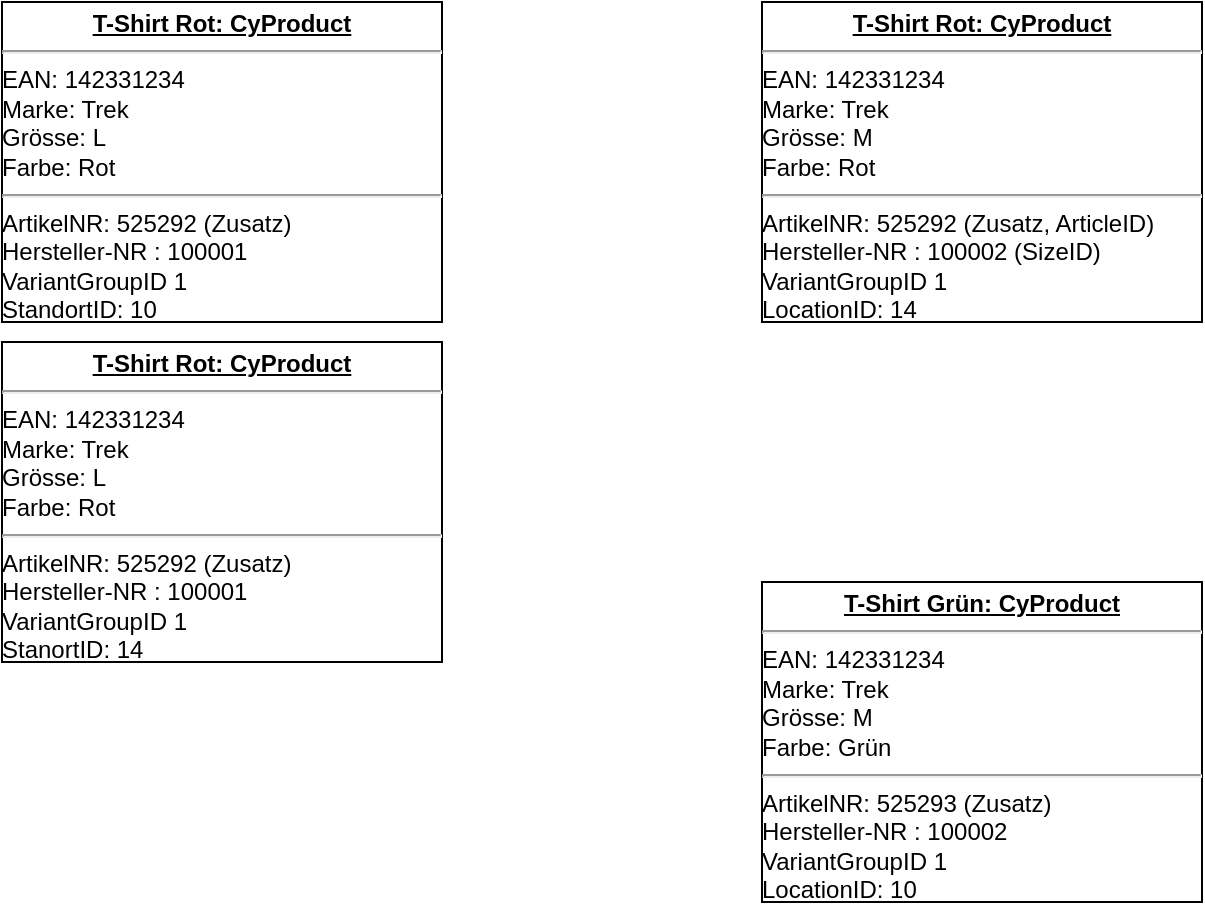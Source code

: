 <mxfile version="21.3.2" type="github">
  <diagram name="Page-1" id="a7904f86-f2b4-8e86-fa97-74104820619b">
    <mxGraphModel dx="794" dy="797" grid="1" gridSize="10" guides="1" tooltips="1" connect="1" arrows="1" fold="1" page="1" pageScale="1" pageWidth="1100" pageHeight="850" background="none" math="0" shadow="0">
      <root>
        <mxCell id="0" />
        <mxCell id="1" parent="0" />
        <mxCell id="24794b860abc3c2d-1" value="&lt;p style=&quot;margin: 0px ; margin-top: 4px ; text-align: center ; text-decoration: underline&quot;&gt;&lt;b&gt;T-Shirt Rot: CyProduct&lt;br&gt;&lt;/b&gt;&lt;/p&gt;&lt;hr&gt;&lt;div&gt;EAN: 142331234&lt;/div&gt;&lt;div&gt;Marke: Trek&lt;/div&gt;&lt;div&gt;Grösse: L&lt;/div&gt;&lt;div&gt;Farbe: Rot&lt;/div&gt;&lt;div&gt;&lt;hr&gt;ArtikelNR: 525292 (Zusatz)&lt;br&gt;&lt;/div&gt;&lt;div&gt;Hersteller-NR : 100001&lt;/div&gt;&lt;div&gt;VariantGroupID 1&lt;/div&gt;&lt;div&gt;StandortID: 10&lt;br&gt;&lt;/div&gt;&lt;div&gt;&lt;br&gt;&lt;/div&gt;&lt;div&gt;&lt;br&gt;&lt;/div&gt;&lt;div&gt;&lt;br&gt;&lt;/div&gt;" style="verticalAlign=top;align=left;overflow=fill;fontSize=12;fontFamily=Helvetica;html=1;rounded=0;shadow=0;comic=0;labelBackgroundColor=none;strokeWidth=1" parent="1" vertex="1">
          <mxGeometry x="50" y="80" width="220" height="160" as="geometry" />
        </mxCell>
        <mxCell id="NGnspXkqZ9vbO3NdTMca-4" value="&lt;p style=&quot;margin: 0px ; margin-top: 4px ; text-align: center ; text-decoration: underline&quot;&gt;&lt;b&gt;T-Shirt Rot: CyProduct&lt;br&gt;&lt;/b&gt;&lt;/p&gt;&lt;hr&gt;&lt;div&gt;EAN: 142331234&lt;/div&gt;&lt;div&gt;Marke: Trek&lt;/div&gt;&lt;div&gt;Grösse: M&lt;br&gt;&lt;/div&gt;&lt;div&gt;Farbe: Rot&lt;/div&gt;&lt;div&gt;&lt;hr&gt;ArtikelNR: 525292 (Zusatz, ArticleID)&lt;br&gt;&lt;/div&gt;&lt;div&gt;Hersteller-NR : 100002 (SizeID)&lt;br&gt;&lt;/div&gt;&lt;div&gt;VariantGroupID 1&lt;/div&gt;&lt;div&gt;LocationID: 14&lt;br&gt;&lt;/div&gt;&lt;div&gt;&lt;br&gt;&lt;/div&gt;&lt;div&gt;&lt;br&gt;&lt;/div&gt;&lt;div&gt;&lt;br&gt;&lt;/div&gt;" style="verticalAlign=top;align=left;overflow=fill;fontSize=12;fontFamily=Helvetica;html=1;rounded=0;shadow=0;comic=0;labelBackgroundColor=none;strokeWidth=1" vertex="1" parent="1">
          <mxGeometry x="430" y="80" width="220" height="160" as="geometry" />
        </mxCell>
        <mxCell id="NGnspXkqZ9vbO3NdTMca-5" value="&lt;p style=&quot;margin: 0px ; margin-top: 4px ; text-align: center ; text-decoration: underline&quot;&gt;&lt;b&gt;T-Shirt Grün: CyProduct&lt;br&gt;&lt;/b&gt;&lt;/p&gt;&lt;hr&gt;&lt;div&gt;EAN: 142331234&lt;/div&gt;&lt;div&gt;Marke: Trek&lt;/div&gt;&lt;div&gt;Grösse: M&lt;br&gt;&lt;/div&gt;&lt;div&gt;Farbe: Grün&lt;/div&gt;&lt;div&gt;&lt;hr&gt;ArtikelNR: 525293 (Zusatz)&lt;br&gt;&lt;/div&gt;&lt;div&gt;Hersteller-NR : 100002&lt;/div&gt;&lt;div&gt;VariantGroupID 1&lt;/div&gt;&lt;div&gt;LocationID: 10&lt;br&gt;&lt;/div&gt;&lt;div&gt;&lt;br&gt;&lt;/div&gt;&lt;div&gt;&lt;br&gt;&lt;/div&gt;&lt;div&gt;&lt;br&gt;&lt;/div&gt;" style="verticalAlign=top;align=left;overflow=fill;fontSize=12;fontFamily=Helvetica;html=1;rounded=0;shadow=0;comic=0;labelBackgroundColor=none;strokeWidth=1" vertex="1" parent="1">
          <mxGeometry x="430" y="370" width="220" height="160" as="geometry" />
        </mxCell>
        <mxCell id="NGnspXkqZ9vbO3NdTMca-7" value="&lt;p style=&quot;margin: 0px ; margin-top: 4px ; text-align: center ; text-decoration: underline&quot;&gt;&lt;b&gt;T-Shirt Rot: CyProduct&lt;br&gt;&lt;/b&gt;&lt;/p&gt;&lt;hr&gt;&lt;div&gt;EAN: 142331234&lt;/div&gt;&lt;div&gt;Marke: Trek&lt;/div&gt;&lt;div&gt;Grösse: L&lt;/div&gt;&lt;div&gt;Farbe: Rot&lt;/div&gt;&lt;div&gt;&lt;hr&gt;ArtikelNR: 525292 (Zusatz)&lt;br&gt;&lt;/div&gt;&lt;div&gt;Hersteller-NR : 100001&lt;/div&gt;&lt;div&gt;VariantGroupID 1&lt;/div&gt;&lt;div&gt;StanortID: 14&lt;br&gt;&lt;/div&gt;&lt;div&gt;&lt;br&gt;&lt;/div&gt;&lt;div&gt;&lt;br&gt;&lt;/div&gt;&lt;div&gt;&lt;br&gt;&lt;/div&gt;" style="verticalAlign=top;align=left;overflow=fill;fontSize=12;fontFamily=Helvetica;html=1;rounded=0;shadow=0;comic=0;labelBackgroundColor=none;strokeWidth=1" vertex="1" parent="1">
          <mxGeometry x="50" y="250" width="220" height="160" as="geometry" />
        </mxCell>
      </root>
    </mxGraphModel>
  </diagram>
</mxfile>
